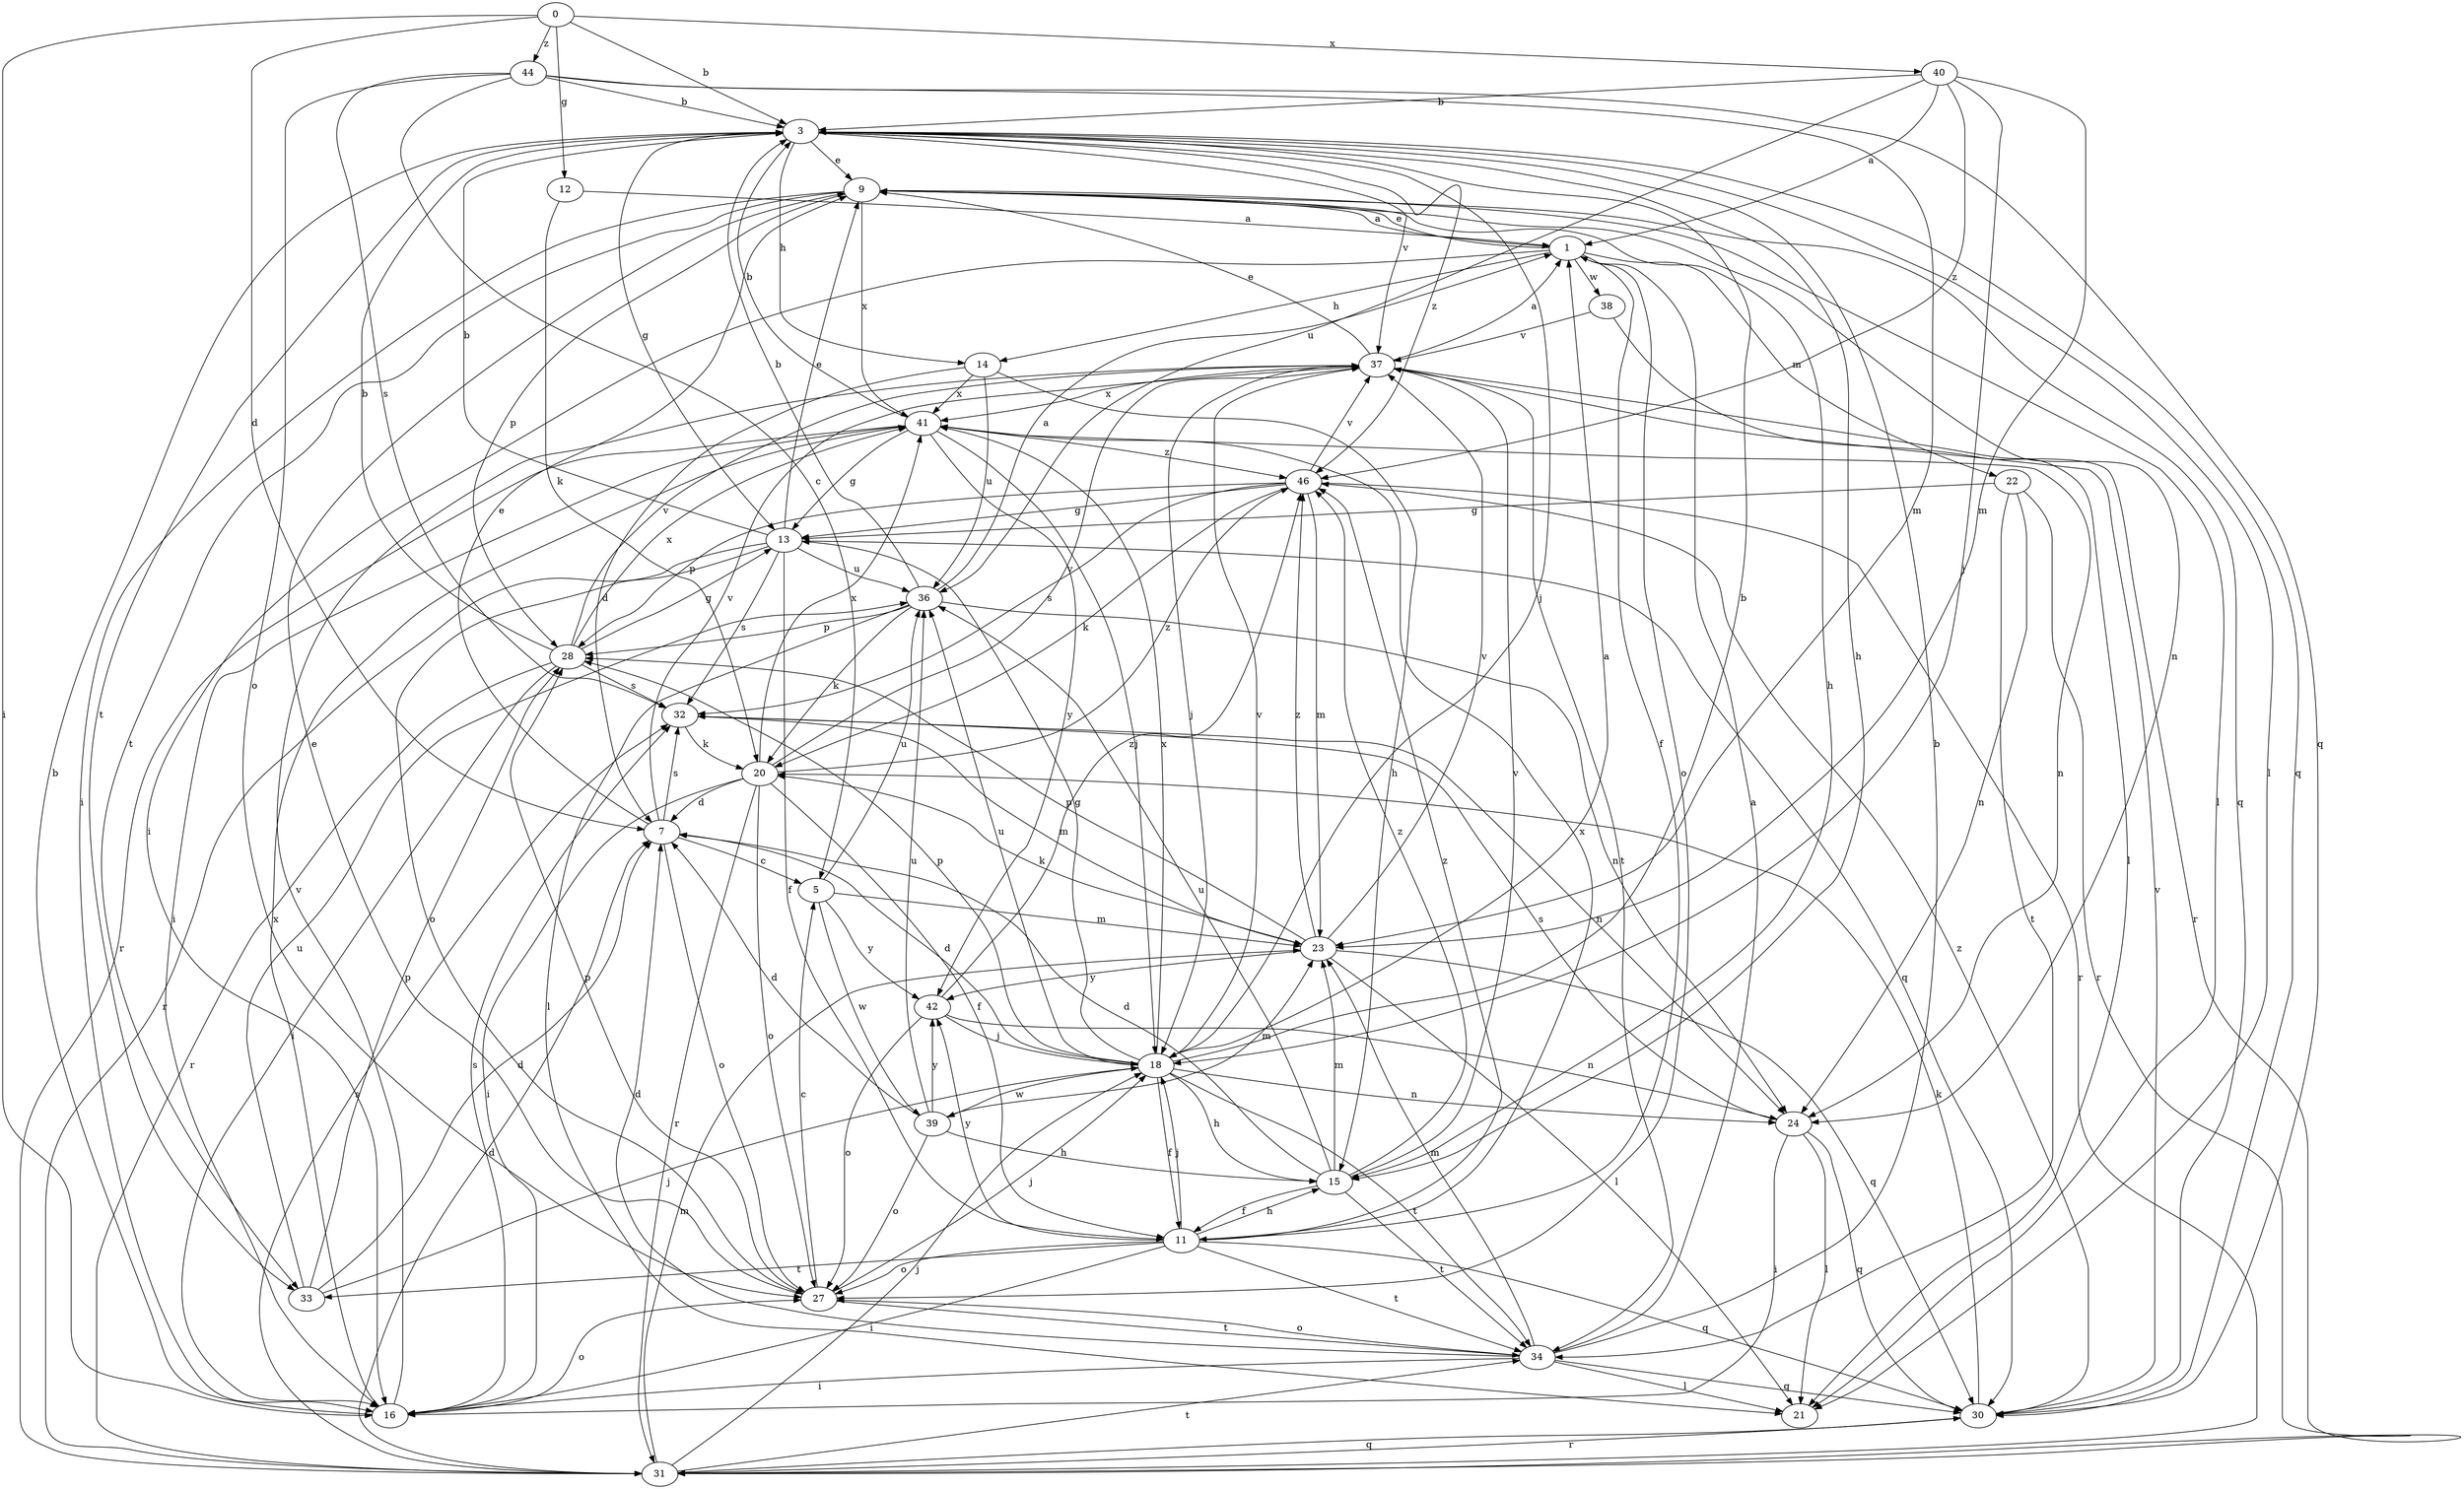 strict digraph  {
0;
1;
3;
5;
7;
9;
11;
12;
13;
14;
15;
16;
18;
20;
21;
22;
23;
24;
27;
28;
30;
31;
32;
33;
34;
36;
37;
38;
39;
40;
41;
42;
44;
46;
0 -> 3  [label=b];
0 -> 7  [label=d];
0 -> 12  [label=g];
0 -> 16  [label=i];
0 -> 40  [label=x];
0 -> 44  [label=z];
1 -> 9  [label=e];
1 -> 11  [label=f];
1 -> 14  [label=h];
1 -> 16  [label=i];
1 -> 22  [label=m];
1 -> 27  [label=o];
1 -> 38  [label=w];
3 -> 9  [label=e];
3 -> 13  [label=g];
3 -> 14  [label=h];
3 -> 15  [label=h];
3 -> 18  [label=j];
3 -> 21  [label=l];
3 -> 30  [label=q];
3 -> 33  [label=t];
3 -> 37  [label=v];
3 -> 46  [label=z];
5 -> 23  [label=m];
5 -> 36  [label=u];
5 -> 39  [label=w];
5 -> 42  [label=y];
7 -> 5  [label=c];
7 -> 9  [label=e];
7 -> 27  [label=o];
7 -> 32  [label=s];
7 -> 37  [label=v];
9 -> 1  [label=a];
9 -> 15  [label=h];
9 -> 16  [label=i];
9 -> 21  [label=l];
9 -> 24  [label=n];
9 -> 28  [label=p];
9 -> 30  [label=q];
9 -> 33  [label=t];
9 -> 41  [label=x];
11 -> 15  [label=h];
11 -> 16  [label=i];
11 -> 18  [label=j];
11 -> 27  [label=o];
11 -> 30  [label=q];
11 -> 33  [label=t];
11 -> 34  [label=t];
11 -> 41  [label=x];
11 -> 42  [label=y];
11 -> 46  [label=z];
12 -> 1  [label=a];
12 -> 20  [label=k];
13 -> 3  [label=b];
13 -> 9  [label=e];
13 -> 11  [label=f];
13 -> 27  [label=o];
13 -> 30  [label=q];
13 -> 31  [label=r];
13 -> 32  [label=s];
13 -> 36  [label=u];
14 -> 7  [label=d];
14 -> 15  [label=h];
14 -> 36  [label=u];
14 -> 41  [label=x];
15 -> 7  [label=d];
15 -> 11  [label=f];
15 -> 23  [label=m];
15 -> 34  [label=t];
15 -> 36  [label=u];
15 -> 37  [label=v];
15 -> 46  [label=z];
16 -> 3  [label=b];
16 -> 27  [label=o];
16 -> 32  [label=s];
16 -> 37  [label=v];
16 -> 41  [label=x];
18 -> 1  [label=a];
18 -> 3  [label=b];
18 -> 7  [label=d];
18 -> 11  [label=f];
18 -> 13  [label=g];
18 -> 15  [label=h];
18 -> 24  [label=n];
18 -> 28  [label=p];
18 -> 34  [label=t];
18 -> 36  [label=u];
18 -> 37  [label=v];
18 -> 39  [label=w];
18 -> 41  [label=x];
20 -> 7  [label=d];
20 -> 11  [label=f];
20 -> 16  [label=i];
20 -> 27  [label=o];
20 -> 31  [label=r];
20 -> 37  [label=v];
20 -> 41  [label=x];
20 -> 46  [label=z];
22 -> 13  [label=g];
22 -> 24  [label=n];
22 -> 31  [label=r];
22 -> 34  [label=t];
23 -> 20  [label=k];
23 -> 21  [label=l];
23 -> 28  [label=p];
23 -> 30  [label=q];
23 -> 37  [label=v];
23 -> 42  [label=y];
23 -> 46  [label=z];
24 -> 16  [label=i];
24 -> 21  [label=l];
24 -> 30  [label=q];
24 -> 32  [label=s];
27 -> 5  [label=c];
27 -> 9  [label=e];
27 -> 18  [label=j];
27 -> 28  [label=p];
27 -> 34  [label=t];
28 -> 3  [label=b];
28 -> 13  [label=g];
28 -> 16  [label=i];
28 -> 31  [label=r];
28 -> 32  [label=s];
28 -> 37  [label=v];
28 -> 41  [label=x];
30 -> 20  [label=k];
30 -> 31  [label=r];
30 -> 37  [label=v];
30 -> 46  [label=z];
31 -> 7  [label=d];
31 -> 18  [label=j];
31 -> 23  [label=m];
31 -> 30  [label=q];
31 -> 32  [label=s];
31 -> 34  [label=t];
32 -> 20  [label=k];
32 -> 23  [label=m];
32 -> 24  [label=n];
33 -> 7  [label=d];
33 -> 18  [label=j];
33 -> 28  [label=p];
33 -> 36  [label=u];
34 -> 1  [label=a];
34 -> 3  [label=b];
34 -> 7  [label=d];
34 -> 16  [label=i];
34 -> 21  [label=l];
34 -> 23  [label=m];
34 -> 27  [label=o];
34 -> 30  [label=q];
36 -> 1  [label=a];
36 -> 3  [label=b];
36 -> 20  [label=k];
36 -> 21  [label=l];
36 -> 24  [label=n];
36 -> 28  [label=p];
37 -> 1  [label=a];
37 -> 9  [label=e];
37 -> 18  [label=j];
37 -> 31  [label=r];
37 -> 34  [label=t];
37 -> 41  [label=x];
38 -> 21  [label=l];
38 -> 37  [label=v];
39 -> 7  [label=d];
39 -> 15  [label=h];
39 -> 23  [label=m];
39 -> 27  [label=o];
39 -> 36  [label=u];
39 -> 42  [label=y];
40 -> 1  [label=a];
40 -> 3  [label=b];
40 -> 18  [label=j];
40 -> 23  [label=m];
40 -> 36  [label=u];
40 -> 46  [label=z];
41 -> 3  [label=b];
41 -> 13  [label=g];
41 -> 16  [label=i];
41 -> 18  [label=j];
41 -> 24  [label=n];
41 -> 31  [label=r];
41 -> 42  [label=y];
41 -> 46  [label=z];
42 -> 18  [label=j];
42 -> 24  [label=n];
42 -> 27  [label=o];
42 -> 46  [label=z];
44 -> 3  [label=b];
44 -> 5  [label=c];
44 -> 23  [label=m];
44 -> 27  [label=o];
44 -> 30  [label=q];
44 -> 32  [label=s];
46 -> 13  [label=g];
46 -> 20  [label=k];
46 -> 23  [label=m];
46 -> 28  [label=p];
46 -> 31  [label=r];
46 -> 32  [label=s];
46 -> 37  [label=v];
}
